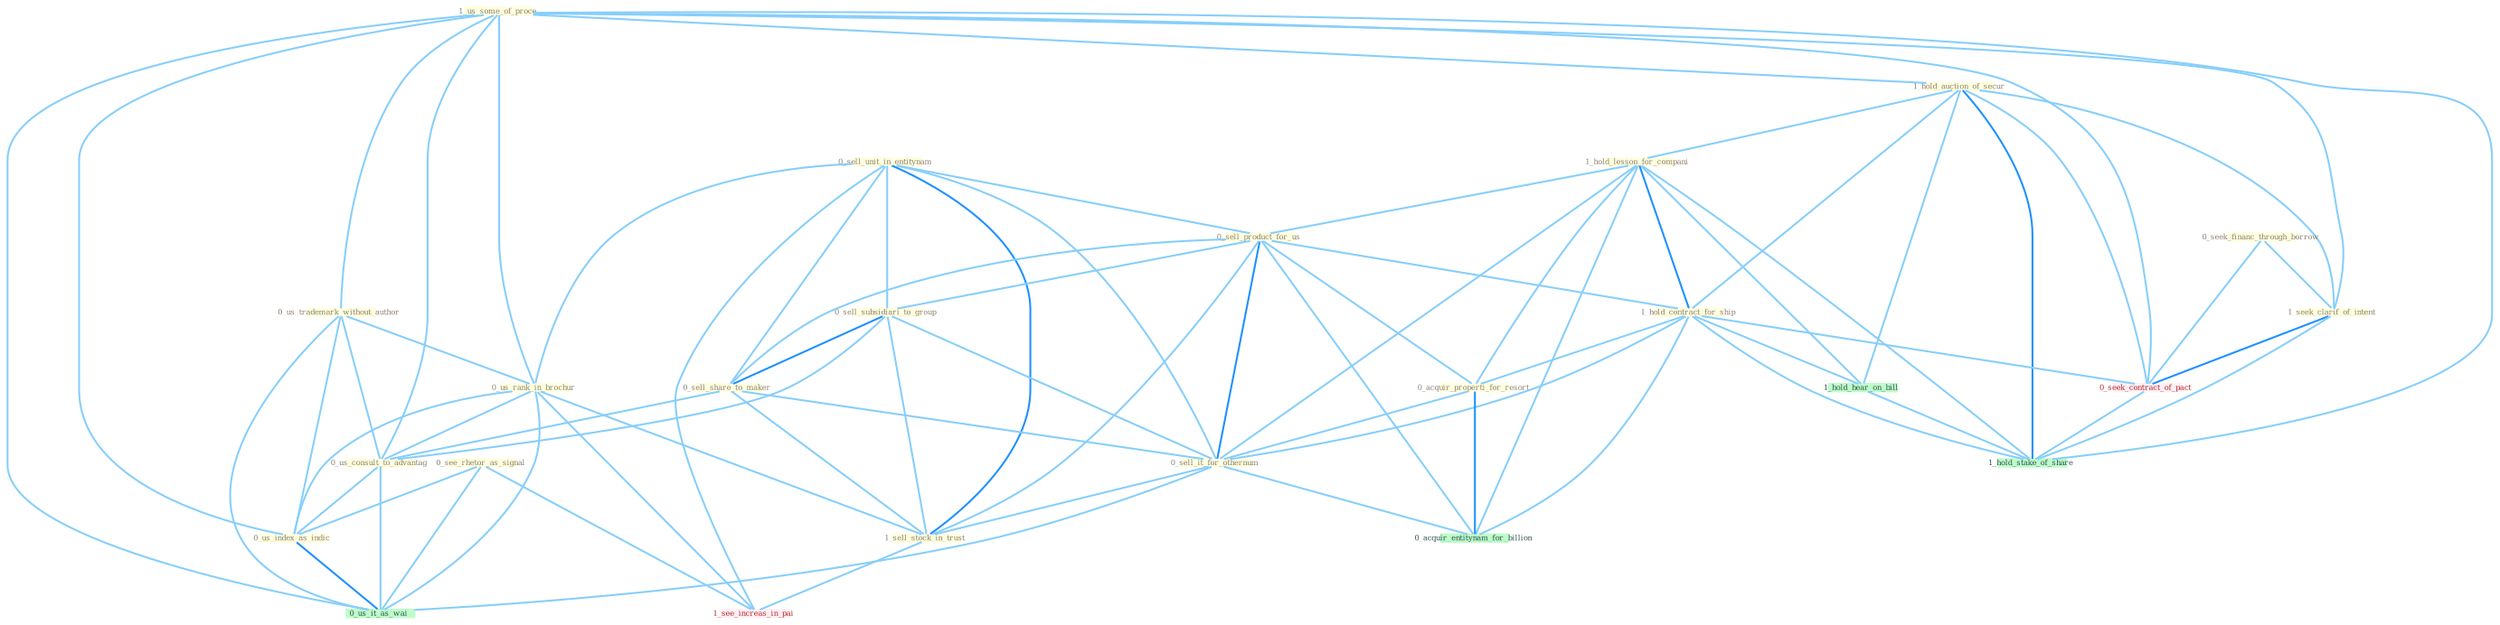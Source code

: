Graph G{ 
    node
    [shape=polygon,style=filled,width=.5,height=.06,color="#BDFCC9",fixedsize=true,fontsize=4,
    fontcolor="#2f4f4f"];
    {node
    [color="#ffffe0", fontcolor="#8b7d6b"] "0_sell_unit_in_entitynam " "1_us_some_of_proce " "1_hold_auction_of_secur " "0_us_trademark_without_author " "1_hold_lesson_for_compani " "0_sell_product_for_us " "0_sell_subsidiari_to_group " "1_hold_contract_for_ship " "0_acquir_properti_for_resort " "0_seek_financ_through_borrow " "1_seek_clarif_of_intent " "0_sell_share_to_maker " "0_us_rank_in_brochur " "0_see_rhetor_as_signal " "0_us_consult_to_advantag " "0_sell_it_for_othernum " "1_sell_stock_in_trust " "0_us_index_as_indic "}
{node [color="#fff0f5", fontcolor="#b22222"] "0_seek_contract_of_pact " "1_see_increas_in_pai "}
edge [color="#B0E2FF"];

	"0_sell_unit_in_entitynam " -- "0_sell_product_for_us " [w="1", color="#87cefa" ];
	"0_sell_unit_in_entitynam " -- "0_sell_subsidiari_to_group " [w="1", color="#87cefa" ];
	"0_sell_unit_in_entitynam " -- "0_sell_share_to_maker " [w="1", color="#87cefa" ];
	"0_sell_unit_in_entitynam " -- "0_us_rank_in_brochur " [w="1", color="#87cefa" ];
	"0_sell_unit_in_entitynam " -- "0_sell_it_for_othernum " [w="1", color="#87cefa" ];
	"0_sell_unit_in_entitynam " -- "1_sell_stock_in_trust " [w="2", color="#1e90ff" , len=0.8];
	"0_sell_unit_in_entitynam " -- "1_see_increas_in_pai " [w="1", color="#87cefa" ];
	"1_us_some_of_proce " -- "1_hold_auction_of_secur " [w="1", color="#87cefa" ];
	"1_us_some_of_proce " -- "0_us_trademark_without_author " [w="1", color="#87cefa" ];
	"1_us_some_of_proce " -- "1_seek_clarif_of_intent " [w="1", color="#87cefa" ];
	"1_us_some_of_proce " -- "0_us_rank_in_brochur " [w="1", color="#87cefa" ];
	"1_us_some_of_proce " -- "0_us_consult_to_advantag " [w="1", color="#87cefa" ];
	"1_us_some_of_proce " -- "0_us_index_as_indic " [w="1", color="#87cefa" ];
	"1_us_some_of_proce " -- "0_seek_contract_of_pact " [w="1", color="#87cefa" ];
	"1_us_some_of_proce " -- "0_us_it_as_wai " [w="1", color="#87cefa" ];
	"1_us_some_of_proce " -- "1_hold_stake_of_share " [w="1", color="#87cefa" ];
	"1_hold_auction_of_secur " -- "1_hold_lesson_for_compani " [w="1", color="#87cefa" ];
	"1_hold_auction_of_secur " -- "1_hold_contract_for_ship " [w="1", color="#87cefa" ];
	"1_hold_auction_of_secur " -- "1_seek_clarif_of_intent " [w="1", color="#87cefa" ];
	"1_hold_auction_of_secur " -- "0_seek_contract_of_pact " [w="1", color="#87cefa" ];
	"1_hold_auction_of_secur " -- "1_hold_hear_on_bill " [w="1", color="#87cefa" ];
	"1_hold_auction_of_secur " -- "1_hold_stake_of_share " [w="2", color="#1e90ff" , len=0.8];
	"0_us_trademark_without_author " -- "0_us_rank_in_brochur " [w="1", color="#87cefa" ];
	"0_us_trademark_without_author " -- "0_us_consult_to_advantag " [w="1", color="#87cefa" ];
	"0_us_trademark_without_author " -- "0_us_index_as_indic " [w="1", color="#87cefa" ];
	"0_us_trademark_without_author " -- "0_us_it_as_wai " [w="1", color="#87cefa" ];
	"1_hold_lesson_for_compani " -- "0_sell_product_for_us " [w="1", color="#87cefa" ];
	"1_hold_lesson_for_compani " -- "1_hold_contract_for_ship " [w="2", color="#1e90ff" , len=0.8];
	"1_hold_lesson_for_compani " -- "0_acquir_properti_for_resort " [w="1", color="#87cefa" ];
	"1_hold_lesson_for_compani " -- "0_sell_it_for_othernum " [w="1", color="#87cefa" ];
	"1_hold_lesson_for_compani " -- "0_acquir_entitynam_for_billion " [w="1", color="#87cefa" ];
	"1_hold_lesson_for_compani " -- "1_hold_hear_on_bill " [w="1", color="#87cefa" ];
	"1_hold_lesson_for_compani " -- "1_hold_stake_of_share " [w="1", color="#87cefa" ];
	"0_sell_product_for_us " -- "0_sell_subsidiari_to_group " [w="1", color="#87cefa" ];
	"0_sell_product_for_us " -- "1_hold_contract_for_ship " [w="1", color="#87cefa" ];
	"0_sell_product_for_us " -- "0_acquir_properti_for_resort " [w="1", color="#87cefa" ];
	"0_sell_product_for_us " -- "0_sell_share_to_maker " [w="1", color="#87cefa" ];
	"0_sell_product_for_us " -- "0_sell_it_for_othernum " [w="2", color="#1e90ff" , len=0.8];
	"0_sell_product_for_us " -- "1_sell_stock_in_trust " [w="1", color="#87cefa" ];
	"0_sell_product_for_us " -- "0_acquir_entitynam_for_billion " [w="1", color="#87cefa" ];
	"0_sell_subsidiari_to_group " -- "0_sell_share_to_maker " [w="2", color="#1e90ff" , len=0.8];
	"0_sell_subsidiari_to_group " -- "0_us_consult_to_advantag " [w="1", color="#87cefa" ];
	"0_sell_subsidiari_to_group " -- "0_sell_it_for_othernum " [w="1", color="#87cefa" ];
	"0_sell_subsidiari_to_group " -- "1_sell_stock_in_trust " [w="1", color="#87cefa" ];
	"1_hold_contract_for_ship " -- "0_acquir_properti_for_resort " [w="1", color="#87cefa" ];
	"1_hold_contract_for_ship " -- "0_sell_it_for_othernum " [w="1", color="#87cefa" ];
	"1_hold_contract_for_ship " -- "0_seek_contract_of_pact " [w="1", color="#87cefa" ];
	"1_hold_contract_for_ship " -- "0_acquir_entitynam_for_billion " [w="1", color="#87cefa" ];
	"1_hold_contract_for_ship " -- "1_hold_hear_on_bill " [w="1", color="#87cefa" ];
	"1_hold_contract_for_ship " -- "1_hold_stake_of_share " [w="1", color="#87cefa" ];
	"0_acquir_properti_for_resort " -- "0_sell_it_for_othernum " [w="1", color="#87cefa" ];
	"0_acquir_properti_for_resort " -- "0_acquir_entitynam_for_billion " [w="2", color="#1e90ff" , len=0.8];
	"0_seek_financ_through_borrow " -- "1_seek_clarif_of_intent " [w="1", color="#87cefa" ];
	"0_seek_financ_through_borrow " -- "0_seek_contract_of_pact " [w="1", color="#87cefa" ];
	"1_seek_clarif_of_intent " -- "0_seek_contract_of_pact " [w="2", color="#1e90ff" , len=0.8];
	"1_seek_clarif_of_intent " -- "1_hold_stake_of_share " [w="1", color="#87cefa" ];
	"0_sell_share_to_maker " -- "0_us_consult_to_advantag " [w="1", color="#87cefa" ];
	"0_sell_share_to_maker " -- "0_sell_it_for_othernum " [w="1", color="#87cefa" ];
	"0_sell_share_to_maker " -- "1_sell_stock_in_trust " [w="1", color="#87cefa" ];
	"0_us_rank_in_brochur " -- "0_us_consult_to_advantag " [w="1", color="#87cefa" ];
	"0_us_rank_in_brochur " -- "1_sell_stock_in_trust " [w="1", color="#87cefa" ];
	"0_us_rank_in_brochur " -- "0_us_index_as_indic " [w="1", color="#87cefa" ];
	"0_us_rank_in_brochur " -- "0_us_it_as_wai " [w="1", color="#87cefa" ];
	"0_us_rank_in_brochur " -- "1_see_increas_in_pai " [w="1", color="#87cefa" ];
	"0_see_rhetor_as_signal " -- "0_us_index_as_indic " [w="1", color="#87cefa" ];
	"0_see_rhetor_as_signal " -- "0_us_it_as_wai " [w="1", color="#87cefa" ];
	"0_see_rhetor_as_signal " -- "1_see_increas_in_pai " [w="1", color="#87cefa" ];
	"0_us_consult_to_advantag " -- "0_us_index_as_indic " [w="1", color="#87cefa" ];
	"0_us_consult_to_advantag " -- "0_us_it_as_wai " [w="1", color="#87cefa" ];
	"0_sell_it_for_othernum " -- "1_sell_stock_in_trust " [w="1", color="#87cefa" ];
	"0_sell_it_for_othernum " -- "0_us_it_as_wai " [w="1", color="#87cefa" ];
	"0_sell_it_for_othernum " -- "0_acquir_entitynam_for_billion " [w="1", color="#87cefa" ];
	"1_sell_stock_in_trust " -- "1_see_increas_in_pai " [w="1", color="#87cefa" ];
	"0_us_index_as_indic " -- "0_us_it_as_wai " [w="2", color="#1e90ff" , len=0.8];
	"0_seek_contract_of_pact " -- "1_hold_stake_of_share " [w="1", color="#87cefa" ];
	"1_hold_hear_on_bill " -- "1_hold_stake_of_share " [w="1", color="#87cefa" ];
}